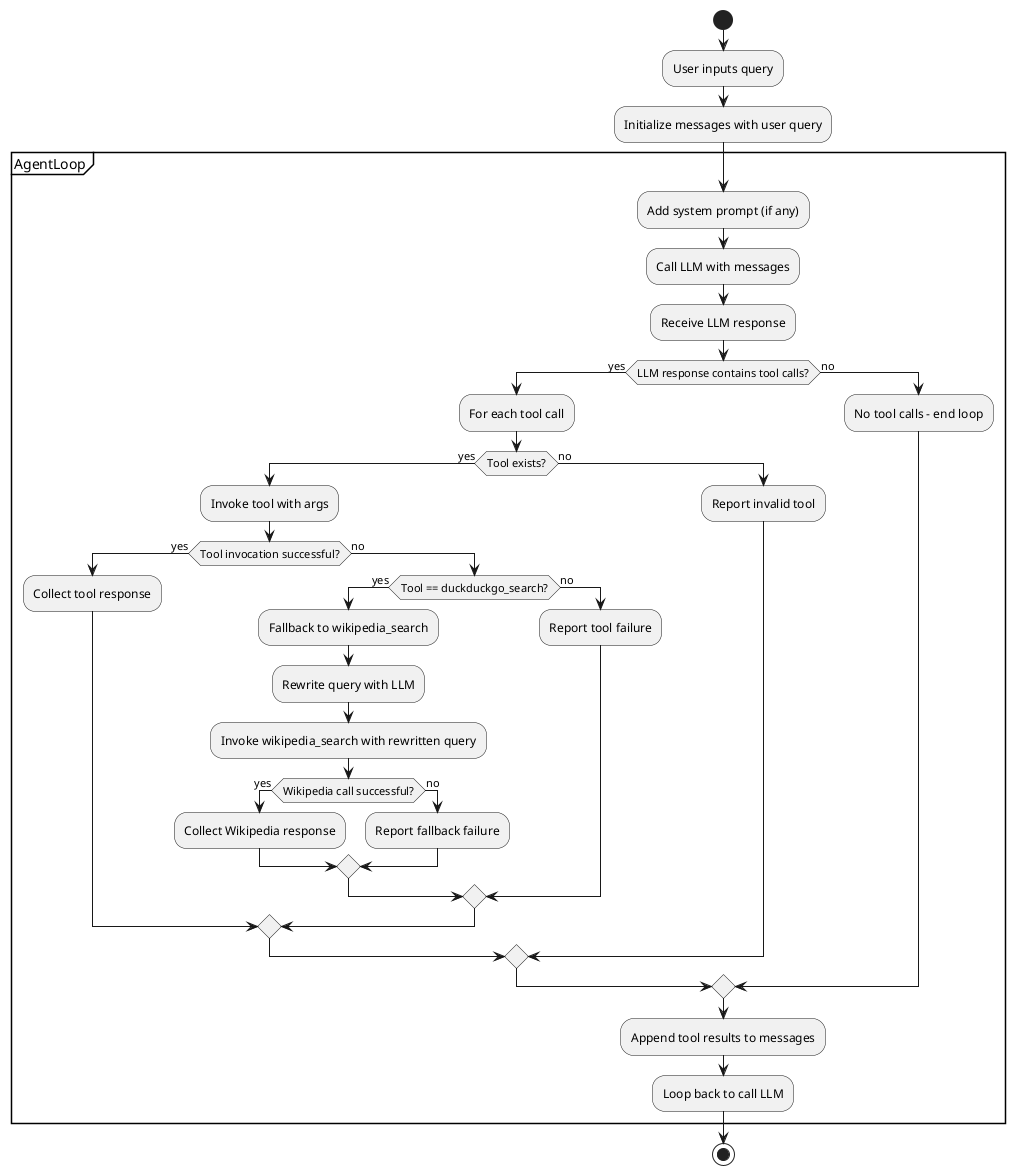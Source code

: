@startuml
start

:User inputs query;
:Initialize messages with user query;

partition AgentLoop {
    :Add system prompt (if any);
    :Call LLM with messages;
    :Receive LLM response;

    if (LLM response contains tool calls?) then (yes)
        :For each tool call;
        if (Tool exists?) then (yes)
            :Invoke tool with args;
            if (Tool invocation successful?) then (yes)
                :Collect tool response;
            else (no)
                if (Tool == duckduckgo_search?) then (yes)
                    :Fallback to wikipedia_search;
                    :Rewrite query with LLM;
                    :Invoke wikipedia_search with rewritten query;
                    if (Wikipedia call successful?) then (yes)
                        :Collect Wikipedia response;
                    else (no)
                        :Report fallback failure;
                    endif
                else (no)
                    :Report tool failure;
                endif
            endif
        else (no)
            :Report invalid tool;
        endif
    else (no)
        :No tool calls - end loop;
    endif

    :Append tool results to messages;
    :Loop back to call LLM;
}

stop
@enduml
